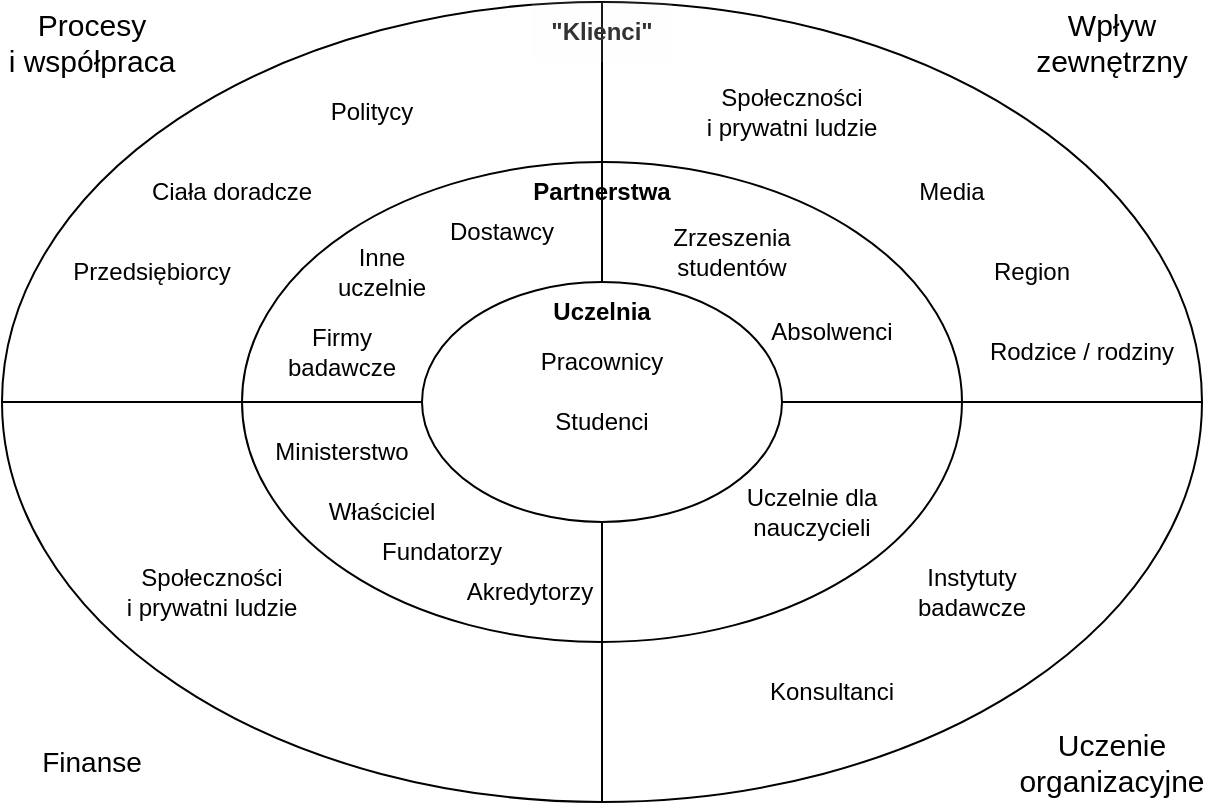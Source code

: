 <mxfile version="22.1.21" type="device">
  <diagram name="Strona-1" id="iphLLUULlLoEgvWRaDct">
    <mxGraphModel dx="1042" dy="705" grid="1" gridSize="10" guides="1" tooltips="1" connect="1" arrows="1" fold="1" page="1" pageScale="1" pageWidth="827" pageHeight="1169" math="0" shadow="0">
      <root>
        <mxCell id="0" />
        <mxCell id="1" parent="0" />
        <mxCell id="QkhBXsHcBDqIrub73fXN-3" value="" style="ellipse;whiteSpace=wrap;html=1;" parent="1" vertex="1">
          <mxGeometry x="120" y="130" width="600" height="400" as="geometry" />
        </mxCell>
        <mxCell id="QkhBXsHcBDqIrub73fXN-2" value="" style="ellipse;whiteSpace=wrap;html=1;" parent="1" vertex="1">
          <mxGeometry x="240" y="210" width="360" height="240" as="geometry" />
        </mxCell>
        <mxCell id="QkhBXsHcBDqIrub73fXN-1" value="" style="ellipse;whiteSpace=wrap;html=1;" parent="1" vertex="1">
          <mxGeometry x="330" y="270" width="180" height="120" as="geometry" />
        </mxCell>
        <mxCell id="QkhBXsHcBDqIrub73fXN-4" value="" style="endArrow=none;html=1;rounded=0;entryX=1;entryY=0.5;entryDx=0;entryDy=0;exitX=1;exitY=0.5;exitDx=0;exitDy=0;" parent="1" source="QkhBXsHcBDqIrub73fXN-1" target="QkhBXsHcBDqIrub73fXN-3" edge="1">
          <mxGeometry width="50" height="50" relative="1" as="geometry">
            <mxPoint x="390" y="390" as="sourcePoint" />
            <mxPoint x="440" y="340" as="targetPoint" />
          </mxGeometry>
        </mxCell>
        <mxCell id="QkhBXsHcBDqIrub73fXN-5" value="" style="endArrow=none;html=1;rounded=0;entryX=0.5;entryY=0;entryDx=0;entryDy=0;exitX=0.5;exitY=0;exitDx=0;exitDy=0;" parent="1" source="QkhBXsHcBDqIrub73fXN-3" target="QkhBXsHcBDqIrub73fXN-1" edge="1">
          <mxGeometry width="50" height="50" relative="1" as="geometry">
            <mxPoint x="390" y="390" as="sourcePoint" />
            <mxPoint x="440" y="340" as="targetPoint" />
          </mxGeometry>
        </mxCell>
        <mxCell id="QkhBXsHcBDqIrub73fXN-6" value="" style="endArrow=none;html=1;rounded=0;exitX=0.5;exitY=1;exitDx=0;exitDy=0;entryX=0.5;entryY=1;entryDx=0;entryDy=0;" parent="1" source="QkhBXsHcBDqIrub73fXN-1" target="QkhBXsHcBDqIrub73fXN-3" edge="1">
          <mxGeometry width="50" height="50" relative="1" as="geometry">
            <mxPoint x="390" y="390" as="sourcePoint" />
            <mxPoint x="440" y="340" as="targetPoint" />
          </mxGeometry>
        </mxCell>
        <mxCell id="QkhBXsHcBDqIrub73fXN-7" value="" style="endArrow=none;html=1;rounded=0;exitX=0;exitY=0.5;exitDx=0;exitDy=0;entryX=0;entryY=0.5;entryDx=0;entryDy=0;" parent="1" source="QkhBXsHcBDqIrub73fXN-1" target="QkhBXsHcBDqIrub73fXN-3" edge="1">
          <mxGeometry width="50" height="50" relative="1" as="geometry">
            <mxPoint x="330" y="330" as="sourcePoint" />
            <mxPoint x="120" y="330" as="targetPoint" />
          </mxGeometry>
        </mxCell>
        <mxCell id="QkhBXsHcBDqIrub73fXN-8" value="Wpływ zewnętrzny" style="text;html=1;strokeColor=none;fillColor=none;align=center;verticalAlign=middle;whiteSpace=wrap;rounded=0;fontSize=15;" parent="1" vertex="1">
          <mxGeometry x="630" y="130" width="90" height="40" as="geometry" />
        </mxCell>
        <mxCell id="QkhBXsHcBDqIrub73fXN-9" value="Procesy &lt;br style=&quot;font-size: 15px;&quot;&gt;i współpraca" style="text;html=1;strokeColor=none;fillColor=none;align=center;verticalAlign=middle;whiteSpace=wrap;rounded=0;fontSize=15;" parent="1" vertex="1">
          <mxGeometry x="120" y="130" width="90" height="40" as="geometry" />
        </mxCell>
        <mxCell id="QkhBXsHcBDqIrub73fXN-10" value="Finanse" style="text;html=1;strokeColor=none;fillColor=none;align=center;verticalAlign=middle;whiteSpace=wrap;rounded=0;fontSize=14;" parent="1" vertex="1">
          <mxGeometry x="120" y="490" width="90" height="40" as="geometry" />
        </mxCell>
        <mxCell id="QkhBXsHcBDqIrub73fXN-11" value="Uczenie organizacyjne" style="text;html=1;strokeColor=none;fillColor=none;align=center;verticalAlign=middle;whiteSpace=wrap;rounded=0;fontSize=15;" parent="1" vertex="1">
          <mxGeometry x="630" y="490" width="90" height="40" as="geometry" />
        </mxCell>
        <mxCell id="QkhBXsHcBDqIrub73fXN-12" value="Uczelnia" style="text;html=1;strokeColor=none;fillColor=none;align=center;verticalAlign=middle;whiteSpace=wrap;rounded=0;fontStyle=1" parent="1" vertex="1">
          <mxGeometry x="385" y="270" width="70" height="30" as="geometry" />
        </mxCell>
        <mxCell id="QkhBXsHcBDqIrub73fXN-13" value="Partnerstwa" style="text;html=1;strokeColor=none;fillColor=default;align=center;verticalAlign=middle;whiteSpace=wrap;rounded=0;gradientColor=none;opacity=0;fontStyle=1" parent="1" vertex="1">
          <mxGeometry x="385" y="210" width="70" height="30" as="geometry" />
        </mxCell>
        <mxCell id="QkhBXsHcBDqIrub73fXN-14" value="&quot;Klienci&quot;" style="text;html=1;align=center;verticalAlign=middle;whiteSpace=wrap;rounded=0;opacity=10;fillColor=#f5f5f5;fontColor=#333333;strokeColor=none;fontStyle=1" parent="1" vertex="1">
          <mxGeometry x="385" y="130" width="70" height="30" as="geometry" />
        </mxCell>
        <mxCell id="QkhBXsHcBDqIrub73fXN-16" value="Ministerstwo" style="text;html=1;strokeColor=none;fillColor=none;align=center;verticalAlign=middle;whiteSpace=wrap;rounded=0;" parent="1" vertex="1">
          <mxGeometry x="260" y="340" width="60" height="30" as="geometry" />
        </mxCell>
        <mxCell id="QkhBXsHcBDqIrub73fXN-17" value="Fundatorzy" style="text;html=1;strokeColor=none;fillColor=none;align=center;verticalAlign=middle;whiteSpace=wrap;rounded=0;" parent="1" vertex="1">
          <mxGeometry x="310" y="390" width="60" height="30" as="geometry" />
        </mxCell>
        <mxCell id="QkhBXsHcBDqIrub73fXN-18" value="Właściciel" style="text;html=1;strokeColor=none;fillColor=none;align=center;verticalAlign=middle;whiteSpace=wrap;rounded=0;" parent="1" vertex="1">
          <mxGeometry x="280" y="370" width="60" height="30" as="geometry" />
        </mxCell>
        <mxCell id="QkhBXsHcBDqIrub73fXN-19" value="Społeczności&lt;br&gt;i prywatni ludzie" style="text;html=1;strokeColor=none;fillColor=none;align=center;verticalAlign=middle;whiteSpace=wrap;rounded=0;" parent="1" vertex="1">
          <mxGeometry x="180" y="400" width="90" height="50" as="geometry" />
        </mxCell>
        <mxCell id="QkhBXsHcBDqIrub73fXN-20" value="Uczelnie dla nauczycieli" style="text;html=1;strokeColor=none;fillColor=none;align=center;verticalAlign=middle;whiteSpace=wrap;rounded=0;" parent="1" vertex="1">
          <mxGeometry x="490" y="370" width="70" height="30" as="geometry" />
        </mxCell>
        <mxCell id="QkhBXsHcBDqIrub73fXN-21" value="Zrzeszenia studentów" style="text;html=1;strokeColor=none;fillColor=none;align=center;verticalAlign=middle;whiteSpace=wrap;rounded=0;" parent="1" vertex="1">
          <mxGeometry x="450" y="240" width="70" height="30" as="geometry" />
        </mxCell>
        <mxCell id="QkhBXsHcBDqIrub73fXN-22" value="Absolwenci" style="text;html=1;strokeColor=none;fillColor=none;align=center;verticalAlign=middle;whiteSpace=wrap;rounded=0;" parent="1" vertex="1">
          <mxGeometry x="500" y="280" width="70" height="30" as="geometry" />
        </mxCell>
        <mxCell id="QkhBXsHcBDqIrub73fXN-23" value="Społeczności&lt;br&gt;i prywatni ludzie" style="text;html=1;strokeColor=none;fillColor=none;align=center;verticalAlign=middle;whiteSpace=wrap;rounded=0;" parent="1" vertex="1">
          <mxGeometry x="470" y="160" width="90" height="50" as="geometry" />
        </mxCell>
        <mxCell id="QkhBXsHcBDqIrub73fXN-24" value="Media" style="text;html=1;strokeColor=none;fillColor=none;align=center;verticalAlign=middle;whiteSpace=wrap;rounded=0;" parent="1" vertex="1">
          <mxGeometry x="550" y="200" width="90" height="50" as="geometry" />
        </mxCell>
        <mxCell id="QkhBXsHcBDqIrub73fXN-25" value="Region" style="text;html=1;strokeColor=none;fillColor=none;align=center;verticalAlign=middle;whiteSpace=wrap;rounded=0;" parent="1" vertex="1">
          <mxGeometry x="590" y="240" width="90" height="50" as="geometry" />
        </mxCell>
        <mxCell id="QkhBXsHcBDqIrub73fXN-26" value="Instytuty badawcze" style="text;html=1;strokeColor=none;fillColor=none;align=center;verticalAlign=middle;whiteSpace=wrap;rounded=0;" parent="1" vertex="1">
          <mxGeometry x="560" y="400" width="90" height="50" as="geometry" />
        </mxCell>
        <mxCell id="QkhBXsHcBDqIrub73fXN-27" value="Konsultanci" style="text;html=1;strokeColor=none;fillColor=none;align=center;verticalAlign=middle;whiteSpace=wrap;rounded=0;" parent="1" vertex="1">
          <mxGeometry x="490" y="450" width="90" height="50" as="geometry" />
        </mxCell>
        <mxCell id="QkhBXsHcBDqIrub73fXN-28" value="Firmy badawcze" style="text;html=1;strokeColor=none;fillColor=none;align=center;verticalAlign=middle;whiteSpace=wrap;rounded=0;" parent="1" vertex="1">
          <mxGeometry x="260" y="290" width="60" height="30" as="geometry" />
        </mxCell>
        <mxCell id="QkhBXsHcBDqIrub73fXN-30" value="Inne uczelnie" style="text;html=1;strokeColor=none;fillColor=none;align=center;verticalAlign=middle;whiteSpace=wrap;rounded=0;" parent="1" vertex="1">
          <mxGeometry x="280" y="250" width="60" height="30" as="geometry" />
        </mxCell>
        <mxCell id="QkhBXsHcBDqIrub73fXN-31" value="Przedsiębiorcy" style="text;html=1;strokeColor=none;fillColor=none;align=center;verticalAlign=middle;whiteSpace=wrap;rounded=0;" parent="1" vertex="1">
          <mxGeometry x="150" y="240" width="90" height="50" as="geometry" />
        </mxCell>
        <mxCell id="QkhBXsHcBDqIrub73fXN-32" value="Ciała doradcze" style="text;html=1;strokeColor=none;fillColor=none;align=center;verticalAlign=middle;whiteSpace=wrap;rounded=0;" parent="1" vertex="1">
          <mxGeometry x="190" y="200" width="90" height="50" as="geometry" />
        </mxCell>
        <mxCell id="QkhBXsHcBDqIrub73fXN-33" value="Pracownicy" style="text;html=1;strokeColor=none;fillColor=none;align=center;verticalAlign=middle;whiteSpace=wrap;rounded=0;" parent="1" vertex="1">
          <mxGeometry x="375" y="300" width="90" height="20" as="geometry" />
        </mxCell>
        <mxCell id="QkhBXsHcBDqIrub73fXN-34" value="Studenci" style="text;html=1;strokeColor=none;fillColor=none;align=center;verticalAlign=middle;whiteSpace=wrap;rounded=0;" parent="1" vertex="1">
          <mxGeometry x="375" y="330" width="90" height="20" as="geometry" />
        </mxCell>
        <mxCell id="ELIzypXRsAximZHHFNdh-1" value="Politycy" style="text;html=1;strokeColor=none;fillColor=none;align=center;verticalAlign=middle;whiteSpace=wrap;rounded=0;" vertex="1" parent="1">
          <mxGeometry x="260" y="160" width="90" height="50" as="geometry" />
        </mxCell>
        <mxCell id="ELIzypXRsAximZHHFNdh-2" value="Dostawcy" style="text;html=1;strokeColor=none;fillColor=none;align=center;verticalAlign=middle;whiteSpace=wrap;rounded=0;" vertex="1" parent="1">
          <mxGeometry x="340" y="230" width="60" height="30" as="geometry" />
        </mxCell>
        <mxCell id="ELIzypXRsAximZHHFNdh-3" value="Rodzice / rodziny" style="text;html=1;strokeColor=none;fillColor=none;align=center;verticalAlign=middle;whiteSpace=wrap;rounded=0;" vertex="1" parent="1">
          <mxGeometry x="610" y="290" width="100" height="30" as="geometry" />
        </mxCell>
        <mxCell id="ELIzypXRsAximZHHFNdh-4" value="Akredytorzy" style="text;html=1;strokeColor=none;fillColor=none;align=center;verticalAlign=middle;whiteSpace=wrap;rounded=0;" vertex="1" parent="1">
          <mxGeometry x="354" y="410" width="60" height="30" as="geometry" />
        </mxCell>
      </root>
    </mxGraphModel>
  </diagram>
</mxfile>
